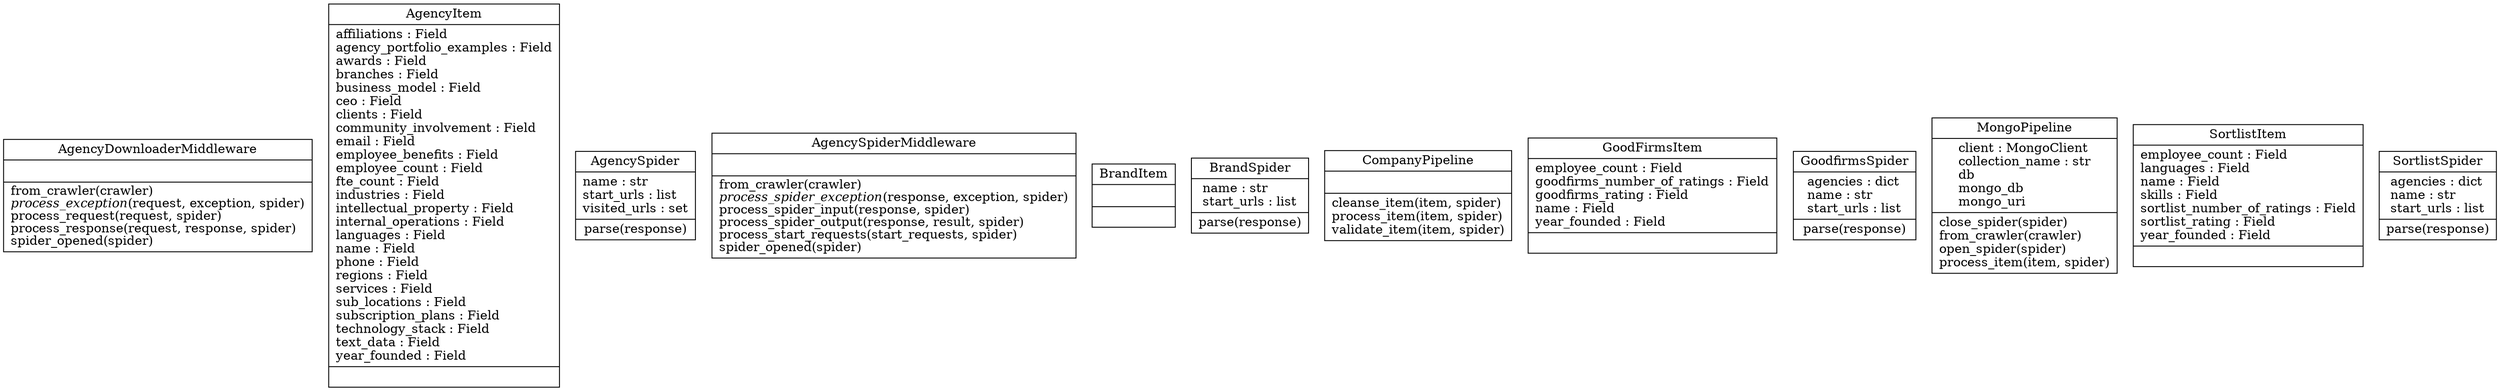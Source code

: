 digraph "classes" {
rankdir=BT
charset="utf-8"
"company_scraper.middlewares.AgencyDownloaderMiddleware" [color="black", fontcolor="black", label=<{AgencyDownloaderMiddleware|<br ALIGN="LEFT"/>|from_crawler(crawler)<br ALIGN="LEFT"/><I>process_exception</I>(request, exception, spider)<br ALIGN="LEFT"/>process_request(request, spider)<br ALIGN="LEFT"/>process_response(request, response, spider)<br ALIGN="LEFT"/>spider_opened(spider)<br ALIGN="LEFT"/>}>, shape="record", style="solid"];
"company_scraper.items.AgencyItem" [color="black", fontcolor="black", label=<{AgencyItem|affiliations : Field<br ALIGN="LEFT"/>agency_portfolio_examples : Field<br ALIGN="LEFT"/>awards : Field<br ALIGN="LEFT"/>branches : Field<br ALIGN="LEFT"/>business_model : Field<br ALIGN="LEFT"/>ceo : Field<br ALIGN="LEFT"/>clients : Field<br ALIGN="LEFT"/>community_involvement : Field<br ALIGN="LEFT"/>email : Field<br ALIGN="LEFT"/>employee_benefits : Field<br ALIGN="LEFT"/>employee_count : Field<br ALIGN="LEFT"/>fte_count : Field<br ALIGN="LEFT"/>industries : Field<br ALIGN="LEFT"/>intellectual_property : Field<br ALIGN="LEFT"/>internal_operations : Field<br ALIGN="LEFT"/>languages : Field<br ALIGN="LEFT"/>name : Field<br ALIGN="LEFT"/>phone : Field<br ALIGN="LEFT"/>regions : Field<br ALIGN="LEFT"/>services : Field<br ALIGN="LEFT"/>sub_locations : Field<br ALIGN="LEFT"/>subscription_plans : Field<br ALIGN="LEFT"/>technology_stack : Field<br ALIGN="LEFT"/>text_data : Field<br ALIGN="LEFT"/>year_founded : Field<br ALIGN="LEFT"/>|}>, shape="record", style="solid"];
"company_scraper.spiders.agency.AgencySpider" [color="black", fontcolor="black", label=<{AgencySpider|name : str<br ALIGN="LEFT"/>start_urls : list<br ALIGN="LEFT"/>visited_urls : set<br ALIGN="LEFT"/>|parse(response)<br ALIGN="LEFT"/>}>, shape="record", style="solid"];
"company_scraper.middlewares.AgencySpiderMiddleware" [color="black", fontcolor="black", label=<{AgencySpiderMiddleware|<br ALIGN="LEFT"/>|from_crawler(crawler)<br ALIGN="LEFT"/><I>process_spider_exception</I>(response, exception, spider)<br ALIGN="LEFT"/>process_spider_input(response, spider)<br ALIGN="LEFT"/>process_spider_output(response, result, spider)<br ALIGN="LEFT"/>process_start_requests(start_requests, spider)<br ALIGN="LEFT"/>spider_opened(spider)<br ALIGN="LEFT"/>}>, shape="record", style="solid"];
"company_scraper.items.BrandItem" [color="black", fontcolor="black", label=<{BrandItem|<br ALIGN="LEFT"/>|}>, shape="record", style="solid"];
"company_scraper.spiders.brand.BrandSpider" [color="black", fontcolor="black", label=<{BrandSpider|name : str<br ALIGN="LEFT"/>start_urls : list<br ALIGN="LEFT"/>|parse(response)<br ALIGN="LEFT"/>}>, shape="record", style="solid"];
"company_scraper.pipelines.CompanyPipeline" [color="black", fontcolor="black", label=<{CompanyPipeline|<br ALIGN="LEFT"/>|cleanse_item(item, spider)<br ALIGN="LEFT"/>process_item(item, spider)<br ALIGN="LEFT"/>validate_item(item, spider)<br ALIGN="LEFT"/>}>, shape="record", style="solid"];
"company_scraper.items.GoodFirmsItem" [color="black", fontcolor="black", label=<{GoodFirmsItem|employee_count : Field<br ALIGN="LEFT"/>goodfirms_number_of_ratings : Field<br ALIGN="LEFT"/>goodfirms_rating : Field<br ALIGN="LEFT"/>name : Field<br ALIGN="LEFT"/>year_founded : Field<br ALIGN="LEFT"/>|}>, shape="record", style="solid"];
"company_scraper.spiders.goodfirms.GoodfirmsSpider" [color="black", fontcolor="black", label=<{GoodfirmsSpider|agencies : dict<br ALIGN="LEFT"/>name : str<br ALIGN="LEFT"/>start_urls : list<br ALIGN="LEFT"/>|parse(response)<br ALIGN="LEFT"/>}>, shape="record", style="solid"];
"company_scraper.pipelines.MongoPipeline" [color="black", fontcolor="black", label=<{MongoPipeline|client : MongoClient<br ALIGN="LEFT"/>collection_name : str<br ALIGN="LEFT"/>db<br ALIGN="LEFT"/>mongo_db<br ALIGN="LEFT"/>mongo_uri<br ALIGN="LEFT"/>|close_spider(spider)<br ALIGN="LEFT"/>from_crawler(crawler)<br ALIGN="LEFT"/>open_spider(spider)<br ALIGN="LEFT"/>process_item(item, spider)<br ALIGN="LEFT"/>}>, shape="record", style="solid"];
"company_scraper.items.SortlistItem" [color="black", fontcolor="black", label=<{SortlistItem|employee_count : Field<br ALIGN="LEFT"/>languages : Field<br ALIGN="LEFT"/>name : Field<br ALIGN="LEFT"/>skills : Field<br ALIGN="LEFT"/>sortlist_number_of_ratings : Field<br ALIGN="LEFT"/>sortlist_rating : Field<br ALIGN="LEFT"/>year_founded : Field<br ALIGN="LEFT"/>|}>, shape="record", style="solid"];
"company_scraper.spiders.sortlist.SortlistSpider" [color="black", fontcolor="black", label=<{SortlistSpider|agencies : dict<br ALIGN="LEFT"/>name : str<br ALIGN="LEFT"/>start_urls : list<br ALIGN="LEFT"/>|parse(response)<br ALIGN="LEFT"/>}>, shape="record", style="solid"];
}
